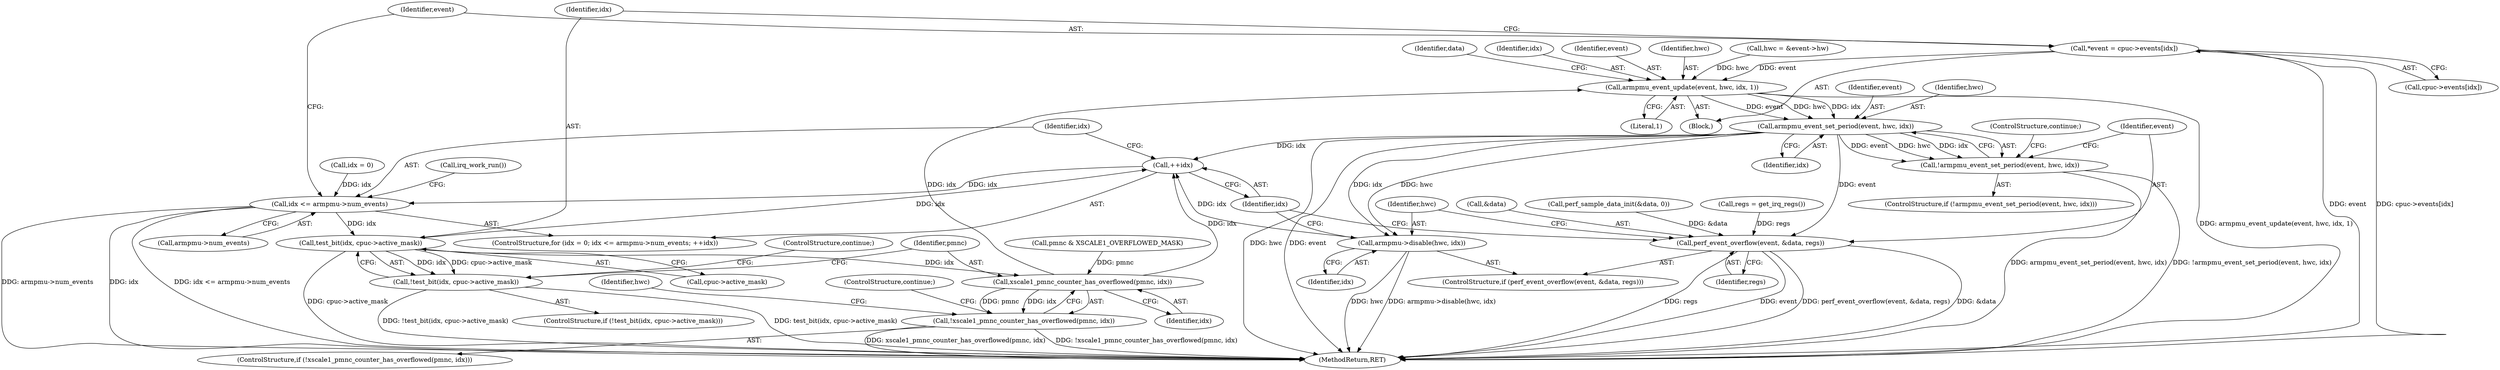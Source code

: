 digraph "0_linux_a8b0ca17b80e92faab46ee7179ba9e99ccb61233_2@array" {
"1000151" [label="(Call,*event = cpuc->events[idx])"];
"1000179" [label="(Call,armpmu_event_update(event, hwc, idx, 1))"];
"1000195" [label="(Call,armpmu_event_set_period(event, hwc, idx))"];
"1000147" [label="(Call,++idx)"];
"1000142" [label="(Call,idx <= armpmu->num_events)"];
"1000161" [label="(Call,test_bit(idx, cpuc->active_mask))"];
"1000160" [label="(Call,!test_bit(idx, cpuc->active_mask))"];
"1000169" [label="(Call,xscale1_pmnc_counter_has_overflowed(pmnc, idx))"];
"1000168" [label="(Call,!xscale1_pmnc_counter_has_overflowed(pmnc, idx))"];
"1000194" [label="(Call,!armpmu_event_set_period(event, hwc, idx))"];
"1000201" [label="(Call,perf_event_overflow(event, &data, regs))"];
"1000206" [label="(Call,armpmu->disable(hwc, idx))"];
"1000209" [label="(Call,irq_work_run())"];
"1000173" [label="(Call,hwc = &event->hw)"];
"1000143" [label="(Identifier,idx)"];
"1000161" [label="(Call,test_bit(idx, cpuc->active_mask))"];
"1000194" [label="(Call,!armpmu_event_set_period(event, hwc, idx))"];
"1000168" [label="(Call,!xscale1_pmnc_counter_has_overflowed(pmnc, idx))"];
"1000200" [label="(ControlStructure,if (perf_event_overflow(event, &data, regs)))"];
"1000186" [label="(Identifier,data)"];
"1000195" [label="(Call,armpmu_event_set_period(event, hwc, idx))"];
"1000203" [label="(Call,&data)"];
"1000152" [label="(Identifier,event)"];
"1000166" [label="(ControlStructure,continue;)"];
"1000182" [label="(Identifier,idx)"];
"1000174" [label="(Identifier,hwc)"];
"1000159" [label="(ControlStructure,if (!test_bit(idx, cpuc->active_mask)))"];
"1000198" [label="(Identifier,idx)"];
"1000142" [label="(Call,idx <= armpmu->num_events)"];
"1000162" [label="(Identifier,idx)"];
"1000219" [label="(MethodReturn,RET)"];
"1000129" [label="(Call,perf_sample_data_init(&data, 0))"];
"1000171" [label="(Identifier,idx)"];
"1000138" [label="(ControlStructure,for (idx = 0; idx <= armpmu->num_events; ++idx))"];
"1000183" [label="(Literal,1)"];
"1000197" [label="(Identifier,hwc)"];
"1000126" [label="(Call,regs = get_irq_regs())"];
"1000144" [label="(Call,armpmu->num_events)"];
"1000205" [label="(Identifier,regs)"];
"1000207" [label="(Identifier,hwc)"];
"1000201" [label="(Call,perf_event_overflow(event, &data, regs))"];
"1000199" [label="(ControlStructure,continue;)"];
"1000170" [label="(Identifier,pmnc)"];
"1000121" [label="(Call,pmnc & XSCALE1_OVERFLOWED_MASK)"];
"1000139" [label="(Call,idx = 0)"];
"1000206" [label="(Call,armpmu->disable(hwc, idx))"];
"1000196" [label="(Identifier,event)"];
"1000148" [label="(Identifier,idx)"];
"1000180" [label="(Identifier,event)"];
"1000149" [label="(Block,)"];
"1000153" [label="(Call,cpuc->events[idx])"];
"1000163" [label="(Call,cpuc->active_mask)"];
"1000208" [label="(Identifier,idx)"];
"1000172" [label="(ControlStructure,continue;)"];
"1000147" [label="(Call,++idx)"];
"1000179" [label="(Call,armpmu_event_update(event, hwc, idx, 1))"];
"1000160" [label="(Call,!test_bit(idx, cpuc->active_mask))"];
"1000181" [label="(Identifier,hwc)"];
"1000193" [label="(ControlStructure,if (!armpmu_event_set_period(event, hwc, idx)))"];
"1000167" [label="(ControlStructure,if (!xscale1_pmnc_counter_has_overflowed(pmnc, idx)))"];
"1000202" [label="(Identifier,event)"];
"1000151" [label="(Call,*event = cpuc->events[idx])"];
"1000169" [label="(Call,xscale1_pmnc_counter_has_overflowed(pmnc, idx))"];
"1000151" -> "1000149"  [label="AST: "];
"1000151" -> "1000153"  [label="CFG: "];
"1000152" -> "1000151"  [label="AST: "];
"1000153" -> "1000151"  [label="AST: "];
"1000162" -> "1000151"  [label="CFG: "];
"1000151" -> "1000219"  [label="DDG: event"];
"1000151" -> "1000219"  [label="DDG: cpuc->events[idx]"];
"1000151" -> "1000179"  [label="DDG: event"];
"1000179" -> "1000149"  [label="AST: "];
"1000179" -> "1000183"  [label="CFG: "];
"1000180" -> "1000179"  [label="AST: "];
"1000181" -> "1000179"  [label="AST: "];
"1000182" -> "1000179"  [label="AST: "];
"1000183" -> "1000179"  [label="AST: "];
"1000186" -> "1000179"  [label="CFG: "];
"1000179" -> "1000219"  [label="DDG: armpmu_event_update(event, hwc, idx, 1)"];
"1000173" -> "1000179"  [label="DDG: hwc"];
"1000169" -> "1000179"  [label="DDG: idx"];
"1000179" -> "1000195"  [label="DDG: event"];
"1000179" -> "1000195"  [label="DDG: hwc"];
"1000179" -> "1000195"  [label="DDG: idx"];
"1000195" -> "1000194"  [label="AST: "];
"1000195" -> "1000198"  [label="CFG: "];
"1000196" -> "1000195"  [label="AST: "];
"1000197" -> "1000195"  [label="AST: "];
"1000198" -> "1000195"  [label="AST: "];
"1000194" -> "1000195"  [label="CFG: "];
"1000195" -> "1000219"  [label="DDG: hwc"];
"1000195" -> "1000219"  [label="DDG: event"];
"1000195" -> "1000147"  [label="DDG: idx"];
"1000195" -> "1000194"  [label="DDG: event"];
"1000195" -> "1000194"  [label="DDG: hwc"];
"1000195" -> "1000194"  [label="DDG: idx"];
"1000195" -> "1000201"  [label="DDG: event"];
"1000195" -> "1000206"  [label="DDG: hwc"];
"1000195" -> "1000206"  [label="DDG: idx"];
"1000147" -> "1000138"  [label="AST: "];
"1000147" -> "1000148"  [label="CFG: "];
"1000148" -> "1000147"  [label="AST: "];
"1000143" -> "1000147"  [label="CFG: "];
"1000147" -> "1000142"  [label="DDG: idx"];
"1000206" -> "1000147"  [label="DDG: idx"];
"1000169" -> "1000147"  [label="DDG: idx"];
"1000161" -> "1000147"  [label="DDG: idx"];
"1000142" -> "1000138"  [label="AST: "];
"1000142" -> "1000144"  [label="CFG: "];
"1000143" -> "1000142"  [label="AST: "];
"1000144" -> "1000142"  [label="AST: "];
"1000152" -> "1000142"  [label="CFG: "];
"1000209" -> "1000142"  [label="CFG: "];
"1000142" -> "1000219"  [label="DDG: idx <= armpmu->num_events"];
"1000142" -> "1000219"  [label="DDG: armpmu->num_events"];
"1000142" -> "1000219"  [label="DDG: idx"];
"1000139" -> "1000142"  [label="DDG: idx"];
"1000142" -> "1000161"  [label="DDG: idx"];
"1000161" -> "1000160"  [label="AST: "];
"1000161" -> "1000163"  [label="CFG: "];
"1000162" -> "1000161"  [label="AST: "];
"1000163" -> "1000161"  [label="AST: "];
"1000160" -> "1000161"  [label="CFG: "];
"1000161" -> "1000219"  [label="DDG: cpuc->active_mask"];
"1000161" -> "1000160"  [label="DDG: idx"];
"1000161" -> "1000160"  [label="DDG: cpuc->active_mask"];
"1000161" -> "1000169"  [label="DDG: idx"];
"1000160" -> "1000159"  [label="AST: "];
"1000166" -> "1000160"  [label="CFG: "];
"1000170" -> "1000160"  [label="CFG: "];
"1000160" -> "1000219"  [label="DDG: !test_bit(idx, cpuc->active_mask)"];
"1000160" -> "1000219"  [label="DDG: test_bit(idx, cpuc->active_mask)"];
"1000169" -> "1000168"  [label="AST: "];
"1000169" -> "1000171"  [label="CFG: "];
"1000170" -> "1000169"  [label="AST: "];
"1000171" -> "1000169"  [label="AST: "];
"1000168" -> "1000169"  [label="CFG: "];
"1000169" -> "1000168"  [label="DDG: pmnc"];
"1000169" -> "1000168"  [label="DDG: idx"];
"1000121" -> "1000169"  [label="DDG: pmnc"];
"1000168" -> "1000167"  [label="AST: "];
"1000172" -> "1000168"  [label="CFG: "];
"1000174" -> "1000168"  [label="CFG: "];
"1000168" -> "1000219"  [label="DDG: xscale1_pmnc_counter_has_overflowed(pmnc, idx)"];
"1000168" -> "1000219"  [label="DDG: !xscale1_pmnc_counter_has_overflowed(pmnc, idx)"];
"1000194" -> "1000193"  [label="AST: "];
"1000199" -> "1000194"  [label="CFG: "];
"1000202" -> "1000194"  [label="CFG: "];
"1000194" -> "1000219"  [label="DDG: !armpmu_event_set_period(event, hwc, idx)"];
"1000194" -> "1000219"  [label="DDG: armpmu_event_set_period(event, hwc, idx)"];
"1000201" -> "1000200"  [label="AST: "];
"1000201" -> "1000205"  [label="CFG: "];
"1000202" -> "1000201"  [label="AST: "];
"1000203" -> "1000201"  [label="AST: "];
"1000205" -> "1000201"  [label="AST: "];
"1000207" -> "1000201"  [label="CFG: "];
"1000148" -> "1000201"  [label="CFG: "];
"1000201" -> "1000219"  [label="DDG: regs"];
"1000201" -> "1000219"  [label="DDG: event"];
"1000201" -> "1000219"  [label="DDG: perf_event_overflow(event, &data, regs)"];
"1000201" -> "1000219"  [label="DDG: &data"];
"1000129" -> "1000201"  [label="DDG: &data"];
"1000126" -> "1000201"  [label="DDG: regs"];
"1000206" -> "1000200"  [label="AST: "];
"1000206" -> "1000208"  [label="CFG: "];
"1000207" -> "1000206"  [label="AST: "];
"1000208" -> "1000206"  [label="AST: "];
"1000148" -> "1000206"  [label="CFG: "];
"1000206" -> "1000219"  [label="DDG: armpmu->disable(hwc, idx)"];
"1000206" -> "1000219"  [label="DDG: hwc"];
}
